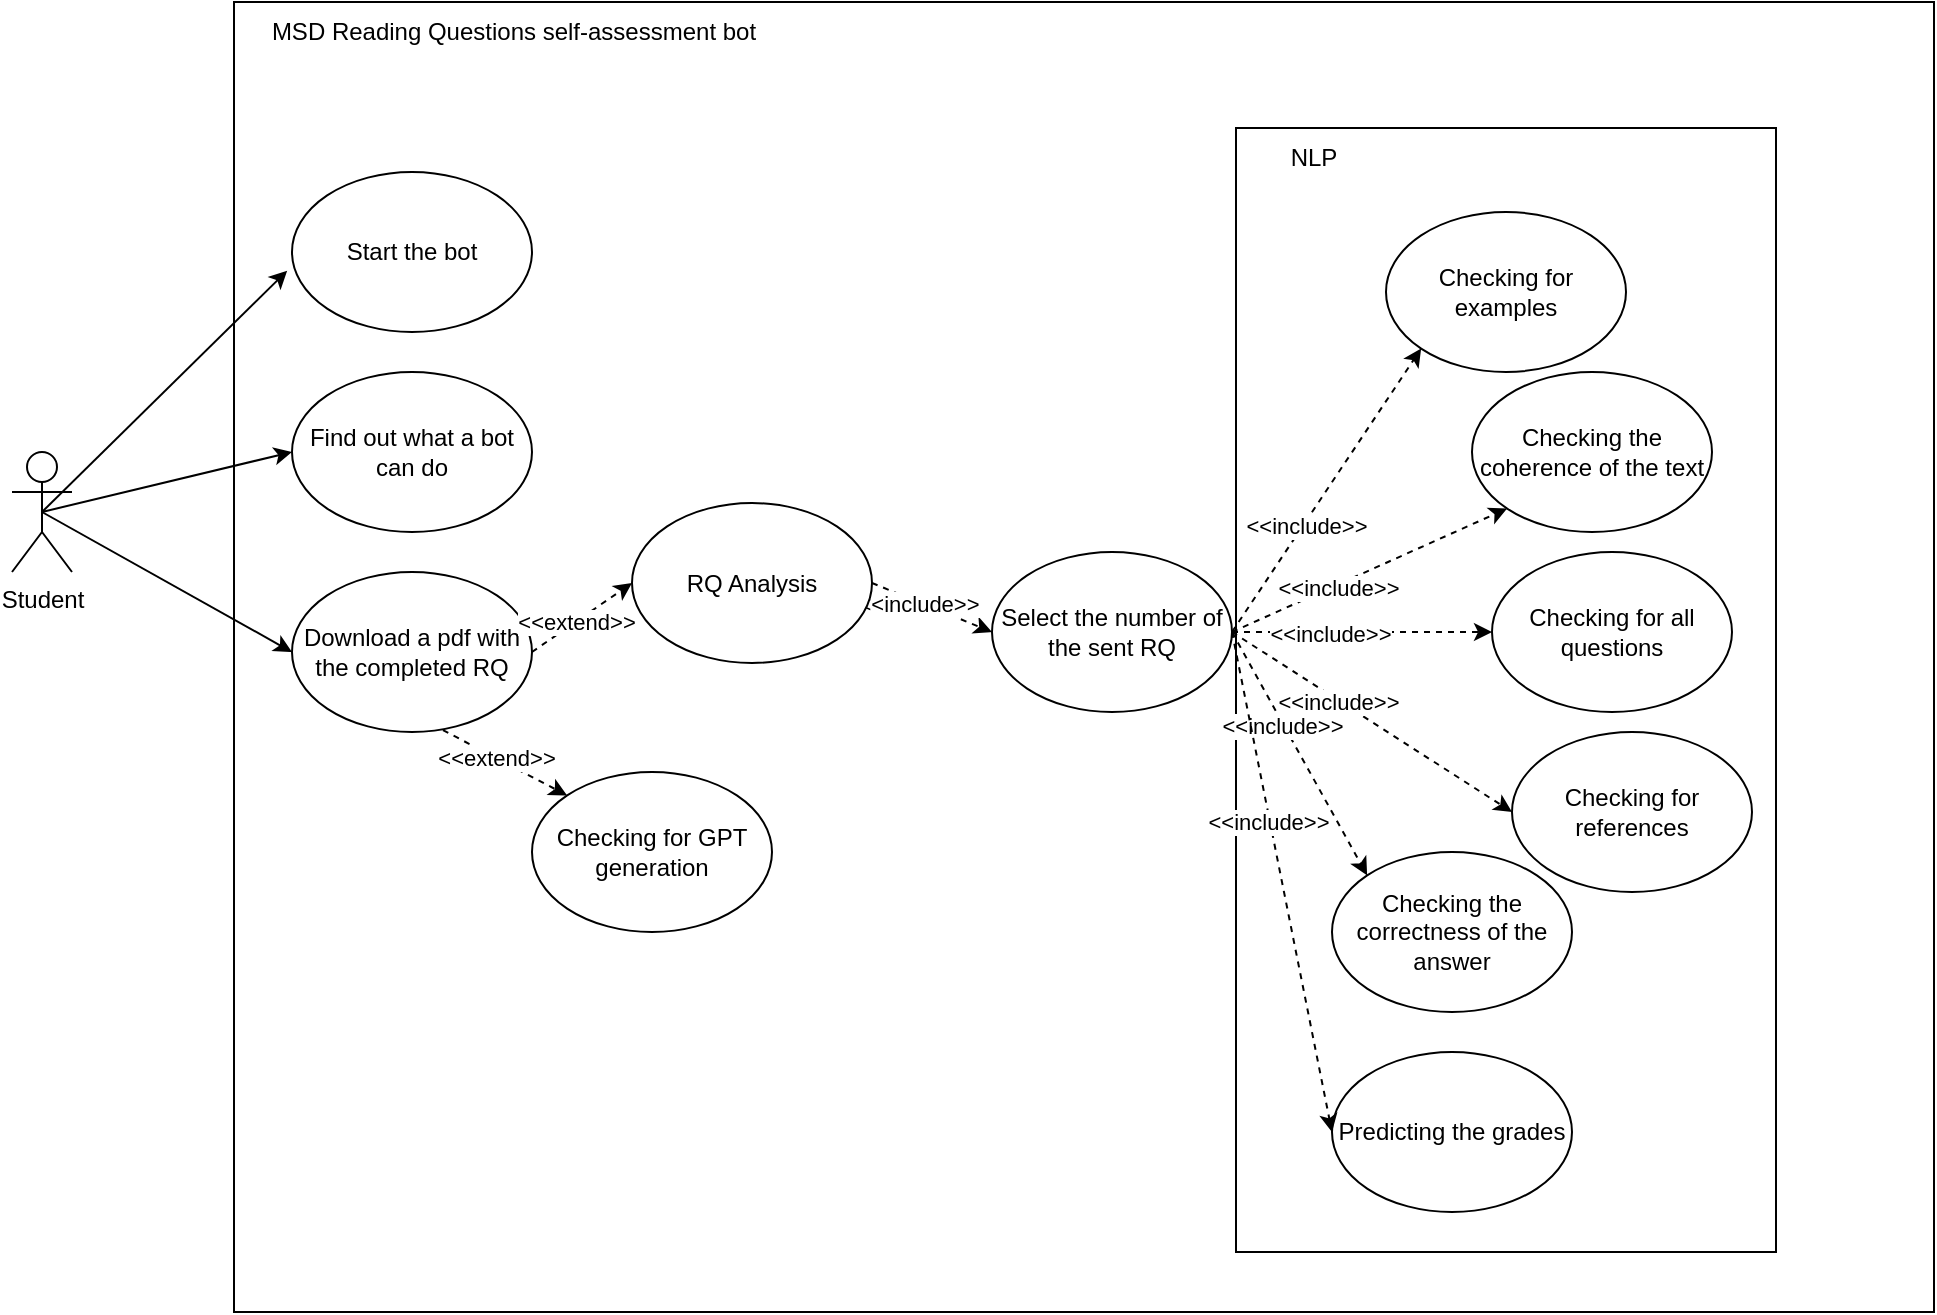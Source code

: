 <mxfile version="20.8.16" type="device"><diagram name="Страница 1" id="ihdXustX5UYjDED80r4q"><mxGraphModel dx="1518" dy="1956" grid="1" gridSize="10" guides="1" tooltips="1" connect="1" arrows="1" fold="1" page="1" pageScale="1" pageWidth="827" pageHeight="1169" math="0" shadow="0"><root><mxCell id="0"/><mxCell id="1" parent="0"/><mxCell id="FVrPbrbcqWCrxz31sNHT-51" value="" style="rounded=0;whiteSpace=wrap;html=1;fillColor=none;" parent="1" vertex="1"><mxGeometry x="251" y="-85" width="850" height="655" as="geometry"/></mxCell><mxCell id="FVrPbrbcqWCrxz31sNHT-52" value="" style="rounded=0;whiteSpace=wrap;html=1;fillColor=none;" parent="1" vertex="1"><mxGeometry x="752" y="-22" width="270" height="562" as="geometry"/></mxCell><mxCell id="FVrPbrbcqWCrxz31sNHT-1" value="Student" style="shape=umlActor;verticalLabelPosition=bottom;verticalAlign=top;html=1;outlineConnect=0;" parent="1" vertex="1"><mxGeometry x="140" y="140" width="30" height="60" as="geometry"/></mxCell><mxCell id="FVrPbrbcqWCrxz31sNHT-2" value="Download a pdf with the completed RQ" style="ellipse;whiteSpace=wrap;html=1;" parent="1" vertex="1"><mxGeometry x="280" y="200" width="120" height="80" as="geometry"/></mxCell><mxCell id="FVrPbrbcqWCrxz31sNHT-4" value="" style="endArrow=classic;html=1;rounded=0;entryX=0;entryY=0.5;entryDx=0;entryDy=0;exitX=0.5;exitY=0.5;exitDx=0;exitDy=0;exitPerimeter=0;" parent="1" source="FVrPbrbcqWCrxz31sNHT-1" target="FVrPbrbcqWCrxz31sNHT-2" edge="1"><mxGeometry width="50" height="50" relative="1" as="geometry"><mxPoint x="450" y="320" as="sourcePoint"/><mxPoint x="500" y="270" as="targetPoint"/></mxGeometry></mxCell><mxCell id="FVrPbrbcqWCrxz31sNHT-6" value="" style="endArrow=classic;html=1;rounded=0;exitX=1;exitY=0.5;exitDx=0;exitDy=0;dashed=1;entryX=0;entryY=0.5;entryDx=0;entryDy=0;" parent="1" source="FVrPbrbcqWCrxz31sNHT-2" target="FVrPbrbcqWCrxz31sNHT-34" edge="1"><mxGeometry width="50" height="50" relative="1" as="geometry"><mxPoint x="460" y="320" as="sourcePoint"/><mxPoint x="460.0" y="200.0" as="targetPoint"/></mxGeometry></mxCell><mxCell id="FVrPbrbcqWCrxz31sNHT-8" value="&amp;lt;&amp;lt;extend&amp;gt;&amp;gt;" style="edgeLabel;html=1;align=center;verticalAlign=middle;resizable=0;points=[];" parent="FVrPbrbcqWCrxz31sNHT-6" vertex="1" connectable="0"><mxGeometry x="-0.146" relative="1" as="geometry"><mxPoint as="offset"/></mxGeometry></mxCell><mxCell id="FVrPbrbcqWCrxz31sNHT-9" value="Find out what a bot can do" style="ellipse;whiteSpace=wrap;html=1;" parent="1" vertex="1"><mxGeometry x="280" y="100" width="120" height="80" as="geometry"/></mxCell><mxCell id="FVrPbrbcqWCrxz31sNHT-10" value="" style="endArrow=classic;html=1;rounded=0;exitX=0.5;exitY=0.5;exitDx=0;exitDy=0;exitPerimeter=0;entryX=0;entryY=0.5;entryDx=0;entryDy=0;" parent="1" source="FVrPbrbcqWCrxz31sNHT-1" target="FVrPbrbcqWCrxz31sNHT-9" edge="1"><mxGeometry width="50" height="50" relative="1" as="geometry"><mxPoint x="390" y="170" as="sourcePoint"/><mxPoint x="440" y="120" as="targetPoint"/></mxGeometry></mxCell><mxCell id="FVrPbrbcqWCrxz31sNHT-11" value="Start the bot" style="ellipse;whiteSpace=wrap;html=1;" parent="1" vertex="1"><mxGeometry x="280" width="120" height="80" as="geometry"/></mxCell><mxCell id="FVrPbrbcqWCrxz31sNHT-12" value="" style="endArrow=classic;html=1;rounded=0;exitX=0.5;exitY=0.5;exitDx=0;exitDy=0;exitPerimeter=0;entryX=-0.02;entryY=0.617;entryDx=0;entryDy=0;entryPerimeter=0;" parent="1" source="FVrPbrbcqWCrxz31sNHT-1" target="FVrPbrbcqWCrxz31sNHT-11" edge="1"><mxGeometry width="50" height="50" relative="1" as="geometry"><mxPoint x="410" y="310" as="sourcePoint"/><mxPoint x="460" y="260" as="targetPoint"/></mxGeometry></mxCell><mxCell id="FVrPbrbcqWCrxz31sNHT-13" value="" style="endArrow=classic;html=1;rounded=0;exitX=1;exitY=0.5;exitDx=0;exitDy=0;dashed=1;entryX=0;entryY=0.5;entryDx=0;entryDy=0;" parent="1" source="FVrPbrbcqWCrxz31sNHT-34" target="FVrPbrbcqWCrxz31sNHT-35" edge="1"><mxGeometry width="50" height="50" relative="1" as="geometry"><mxPoint x="580.0" y="200.0" as="sourcePoint"/><mxPoint x="654.868" y="243.643" as="targetPoint"/></mxGeometry></mxCell><mxCell id="FVrPbrbcqWCrxz31sNHT-15" value="&amp;lt;&amp;lt;include&amp;gt;&amp;gt;" style="edgeLabel;html=1;align=center;verticalAlign=middle;resizable=0;points=[];" parent="FVrPbrbcqWCrxz31sNHT-13" vertex="1" connectable="0"><mxGeometry x="-0.245" y="-1" relative="1" as="geometry"><mxPoint as="offset"/></mxGeometry></mxCell><mxCell id="FVrPbrbcqWCrxz31sNHT-16" value="Checking for GPT generation" style="ellipse;whiteSpace=wrap;html=1;" parent="1" vertex="1"><mxGeometry x="400" y="300" width="120" height="80" as="geometry"/></mxCell><mxCell id="FVrPbrbcqWCrxz31sNHT-17" value="Checking for references" style="ellipse;whiteSpace=wrap;html=1;" parent="1" vertex="1"><mxGeometry x="890" y="280" width="120" height="80" as="geometry"/></mxCell><mxCell id="FVrPbrbcqWCrxz31sNHT-18" value="Checking for examples" style="ellipse;whiteSpace=wrap;html=1;" parent="1" vertex="1"><mxGeometry x="827" y="20" width="120" height="80" as="geometry"/></mxCell><mxCell id="FVrPbrbcqWCrxz31sNHT-19" value="Checking for all questions" style="ellipse;whiteSpace=wrap;html=1;" parent="1" vertex="1"><mxGeometry x="880" y="190" width="120" height="80" as="geometry"/></mxCell><mxCell id="FVrPbrbcqWCrxz31sNHT-20" value="Checking the coherence of the text" style="ellipse;whiteSpace=wrap;html=1;" parent="1" vertex="1"><mxGeometry x="870" y="100" width="120" height="80" as="geometry"/></mxCell><mxCell id="FVrPbrbcqWCrxz31sNHT-21" value="Checking the correctness of the answer" style="ellipse;whiteSpace=wrap;html=1;" parent="1" vertex="1"><mxGeometry x="800" y="340" width="120" height="80" as="geometry"/></mxCell><mxCell id="FVrPbrbcqWCrxz31sNHT-31" value="MSD Reading Questions self-assessment bot" style="text;html=1;strokeColor=none;fillColor=none;align=center;verticalAlign=middle;whiteSpace=wrap;rounded=0;" parent="1" vertex="1"><mxGeometry x="251" y="-85" width="280" height="30" as="geometry"/></mxCell><mxCell id="FVrPbrbcqWCrxz31sNHT-32" value="" style="endArrow=classic;html=1;rounded=0;exitX=0.629;exitY=0.988;exitDx=0;exitDy=0;dashed=1;entryX=0;entryY=0;entryDx=0;entryDy=0;exitPerimeter=0;" parent="1" source="FVrPbrbcqWCrxz31sNHT-2" target="FVrPbrbcqWCrxz31sNHT-16" edge="1"><mxGeometry width="50" height="50" relative="1" as="geometry"><mxPoint x="420.0" y="320.0" as="sourcePoint"/><mxPoint x="480.0" y="280.0" as="targetPoint"/></mxGeometry></mxCell><mxCell id="FVrPbrbcqWCrxz31sNHT-33" value="&amp;lt;&amp;lt;extend&amp;gt;&amp;gt;" style="edgeLabel;html=1;align=center;verticalAlign=middle;resizable=0;points=[];" parent="FVrPbrbcqWCrxz31sNHT-32" vertex="1" connectable="0"><mxGeometry x="-0.146" relative="1" as="geometry"><mxPoint as="offset"/></mxGeometry></mxCell><mxCell id="FVrPbrbcqWCrxz31sNHT-34" value="RQ Analysis" style="ellipse;whiteSpace=wrap;html=1;" parent="1" vertex="1"><mxGeometry x="450" y="165.5" width="120" height="80" as="geometry"/></mxCell><mxCell id="FVrPbrbcqWCrxz31sNHT-35" value="Select the number of the sent RQ" style="ellipse;whiteSpace=wrap;html=1;" parent="1" vertex="1"><mxGeometry x="630" y="190" width="120" height="80" as="geometry"/></mxCell><mxCell id="FVrPbrbcqWCrxz31sNHT-39" value="" style="endArrow=classic;html=1;rounded=0;exitX=1;exitY=0.5;exitDx=0;exitDy=0;dashed=1;entryX=0;entryY=0;entryDx=0;entryDy=0;" parent="1" source="FVrPbrbcqWCrxz31sNHT-35" target="FVrPbrbcqWCrxz31sNHT-21" edge="1"><mxGeometry width="50" height="50" relative="1" as="geometry"><mxPoint x="589.996" y="360.004" as="sourcePoint"/><mxPoint x="667.57" y="381.72" as="targetPoint"/></mxGeometry></mxCell><mxCell id="FVrPbrbcqWCrxz31sNHT-40" value="&amp;lt;&amp;lt;include&amp;gt;&amp;gt;" style="edgeLabel;html=1;align=center;verticalAlign=middle;resizable=0;points=[];" parent="FVrPbrbcqWCrxz31sNHT-39" vertex="1" connectable="0"><mxGeometry x="-0.245" y="-1" relative="1" as="geometry"><mxPoint as="offset"/></mxGeometry></mxCell><mxCell id="FVrPbrbcqWCrxz31sNHT-43" value="" style="endArrow=classic;html=1;rounded=0;exitX=1;exitY=0.5;exitDx=0;exitDy=0;dashed=1;entryX=0;entryY=0.5;entryDx=0;entryDy=0;" parent="1" source="FVrPbrbcqWCrxz31sNHT-35" target="FVrPbrbcqWCrxz31sNHT-17" edge="1"><mxGeometry width="50" height="50" relative="1" as="geometry"><mxPoint x="732.426" y="258.284" as="sourcePoint"/><mxPoint x="956.451" y="-80" as="targetPoint"/></mxGeometry></mxCell><mxCell id="FVrPbrbcqWCrxz31sNHT-44" value="&amp;lt;&amp;lt;include&amp;gt;&amp;gt;" style="edgeLabel;html=1;align=center;verticalAlign=middle;resizable=0;points=[];" parent="FVrPbrbcqWCrxz31sNHT-43" vertex="1" connectable="0"><mxGeometry x="-0.245" y="-1" relative="1" as="geometry"><mxPoint as="offset"/></mxGeometry></mxCell><mxCell id="FVrPbrbcqWCrxz31sNHT-45" value="" style="endArrow=classic;html=1;rounded=0;dashed=1;entryX=0;entryY=0.5;entryDx=0;entryDy=0;" parent="1" target="FVrPbrbcqWCrxz31sNHT-19" edge="1"><mxGeometry width="50" height="50" relative="1" as="geometry"><mxPoint x="750" y="230" as="sourcePoint"/><mxPoint x="966.451" y="-70" as="targetPoint"/></mxGeometry></mxCell><mxCell id="FVrPbrbcqWCrxz31sNHT-46" value="&amp;lt;&amp;lt;include&amp;gt;&amp;gt;" style="edgeLabel;html=1;align=center;verticalAlign=middle;resizable=0;points=[];" parent="FVrPbrbcqWCrxz31sNHT-45" vertex="1" connectable="0"><mxGeometry x="-0.245" y="-1" relative="1" as="geometry"><mxPoint as="offset"/></mxGeometry></mxCell><mxCell id="FVrPbrbcqWCrxz31sNHT-47" value="" style="endArrow=classic;html=1;rounded=0;exitX=1;exitY=0.5;exitDx=0;exitDy=0;dashed=1;entryX=0;entryY=1;entryDx=0;entryDy=0;" parent="1" source="FVrPbrbcqWCrxz31sNHT-35" target="FVrPbrbcqWCrxz31sNHT-20" edge="1"><mxGeometry width="50" height="50" relative="1" as="geometry"><mxPoint x="752.426" y="278.284" as="sourcePoint"/><mxPoint x="976.451" y="-60" as="targetPoint"/></mxGeometry></mxCell><mxCell id="FVrPbrbcqWCrxz31sNHT-48" value="&amp;lt;&amp;lt;include&amp;gt;&amp;gt;" style="edgeLabel;html=1;align=center;verticalAlign=middle;resizable=0;points=[];" parent="FVrPbrbcqWCrxz31sNHT-47" vertex="1" connectable="0"><mxGeometry x="-0.245" y="-1" relative="1" as="geometry"><mxPoint as="offset"/></mxGeometry></mxCell><mxCell id="FVrPbrbcqWCrxz31sNHT-49" value="" style="endArrow=classic;html=1;rounded=0;exitX=1;exitY=0.5;exitDx=0;exitDy=0;dashed=1;entryX=0;entryY=1;entryDx=0;entryDy=0;" parent="1" source="FVrPbrbcqWCrxz31sNHT-35" target="FVrPbrbcqWCrxz31sNHT-18" edge="1"><mxGeometry width="50" height="50" relative="1" as="geometry"><mxPoint x="762.426" y="288.284" as="sourcePoint"/><mxPoint x="986.451" y="-50" as="targetPoint"/></mxGeometry></mxCell><mxCell id="FVrPbrbcqWCrxz31sNHT-50" value="&amp;lt;&amp;lt;include&amp;gt;&amp;gt;" style="edgeLabel;html=1;align=center;verticalAlign=middle;resizable=0;points=[];" parent="FVrPbrbcqWCrxz31sNHT-49" vertex="1" connectable="0"><mxGeometry x="-0.245" y="-1" relative="1" as="geometry"><mxPoint as="offset"/></mxGeometry></mxCell><mxCell id="FVrPbrbcqWCrxz31sNHT-55" value="NLP" style="text;html=1;strokeColor=none;fillColor=none;align=center;verticalAlign=middle;whiteSpace=wrap;rounded=0;" parent="1" vertex="1"><mxGeometry x="752" y="-22" width="78" height="30" as="geometry"/></mxCell><mxCell id="jqIFPo6NlKghE3EUdb0V-1" value="Predicting the grades" style="ellipse;whiteSpace=wrap;html=1;" vertex="1" parent="1"><mxGeometry x="800" y="440" width="120" height="80" as="geometry"/></mxCell><mxCell id="jqIFPo6NlKghE3EUdb0V-2" value="" style="endArrow=classic;html=1;rounded=0;exitX=1;exitY=0.5;exitDx=0;exitDy=0;dashed=1;entryX=0;entryY=0.5;entryDx=0;entryDy=0;" edge="1" parent="1" source="FVrPbrbcqWCrxz31sNHT-35" target="jqIFPo6NlKghE3EUdb0V-1"><mxGeometry width="50" height="50" relative="1" as="geometry"><mxPoint x="1140" y="298.28" as="sourcePoint"/><mxPoint x="1207.574" y="419.996" as="targetPoint"/></mxGeometry></mxCell><mxCell id="jqIFPo6NlKghE3EUdb0V-3" value="&amp;lt;&amp;lt;include&amp;gt;&amp;gt;" style="edgeLabel;html=1;align=center;verticalAlign=middle;resizable=0;points=[];" vertex="1" connectable="0" parent="jqIFPo6NlKghE3EUdb0V-2"><mxGeometry x="-0.245" y="-1" relative="1" as="geometry"><mxPoint as="offset"/></mxGeometry></mxCell></root></mxGraphModel></diagram></mxfile>